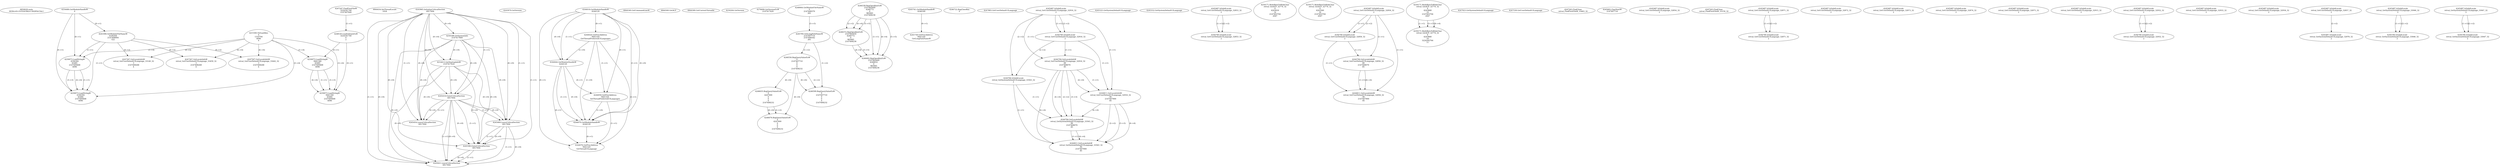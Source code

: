 // Global SCDG with merge call
digraph {
	0 [label="6850628.main
0030cc41c31f32418b2c136285b154c1"]
	1 [label="4254480.GetModuleHandleW
0"]
	2 [label="6844434.SetThreadLocale
1024"]
	3 [label="4243965.InitializeCriticalSection
6917004"]
	4 [label="4243979.GetVersion
"]
	5 [label="4244018.GetModuleHandleW
4244120"]
	6 [label="4244024.GetProcAddress
9441320
GetThreadPreferredUILanguages"]
	5 -> 6 [label="(0-->1)"]
	7 [label="4244044.GetModuleHandleW
4244120"]
	5 -> 7 [label="(1-->1)"]
	5 -> 7 [label="(0-->0)"]
	6 -> 7 [label="(1-->0)"]
	8 [label="4244050.GetProcAddress
9441320
SetThreadPreferredUILanguages"]
	5 -> 8 [label="(0-->1)"]
	6 -> 8 [label="(1-->1)"]
	7 -> 8 [label="(0-->1)"]
	9 [label="4244070.GetModuleHandleW
4244120"]
	5 -> 9 [label="(1-->1)"]
	7 -> 9 [label="(1-->1)"]
	5 -> 9 [label="(0-->0)"]
	6 -> 9 [label="(1-->0)"]
	7 -> 9 [label="(0-->0)"]
	8 -> 9 [label="(1-->0)"]
	10 [label="4244076.GetProcAddress
9441320
GetThreadUILanguage"]
	5 -> 10 [label="(0-->1)"]
	6 -> 10 [label="(1-->1)"]
	7 -> 10 [label="(0-->1)"]
	8 -> 10 [label="(1-->1)"]
	9 -> 10 [label="(0-->1)"]
	11 [label="4250188.GetSystemInfo
2147417660"]
	3 -> 11 [label="(0-->0)"]
	12 [label="6844540.GetCommandLineW
"]
	13 [label="4214413.GetStartupInfoW
2147417624"]
	3 -> 13 [label="(0-->0)"]
	11 -> 13 [label="(0-->0)"]
	14 [label="6844560.GetACP
"]
	15 [label="6844580.GetCurrentThreadId
"]
	16 [label="4250204.GetVersion
"]
	17 [label="4276690.GetVersionExW
2147417420"]
	18 [label="4243306.GetModuleFileNameW
4194304
2147408904
522"]
	1 -> 18 [label="(0-->1)"]
	19 [label="4248064.GetModuleFileNameW
0
2147408370
261"]
	20 [label="4215383.VirtualAlloc
0
1310704
4096
4"]
	21 [label="4246338.RegOpenKeyExW
2147483649
4246772
0
983065
2147408236"]
	22 [label="4246372.RegOpenKeyExW
2147483650
4246772
0
983065
2147408236"]
	21 -> 22 [label="(2-->2)"]
	21 -> 22 [label="(4-->4)"]
	21 -> 22 [label="(5-->5)"]
	23 [label="4246402.RegOpenKeyExW
2147483649
4246832
0
983065
2147408236"]
	21 -> 23 [label="(1-->1)"]
	21 -> 23 [label="(4-->4)"]
	22 -> 23 [label="(4-->4)"]
	21 -> 23 [label="(5-->5)"]
	22 -> 23 [label="(5-->5)"]
	24 [label="4245741.GetModuleHandleW
4246160"]
	25 [label="4245758.GetProcAddress
9441320
GetLongPathNameW"]
	24 -> 25 [label="(0-->1)"]
	26 [label="4245785.GetLongPathNameW
2147407710
2147406542
261"]
	19 -> 26 [label="(3-->3)"]
	27 [label="4246556.RegQueryValueExW
0
2147407710
0
0
0
2147408232"]
	26 -> 27 [label="(1-->2)"]
	28 [label="4246599.RegQueryValueExW
0
2147407710
0
0
0
2147408232"]
	26 -> 28 [label="(1-->2)"]
	27 -> 28 [label="(2-->2)"]
	27 -> 28 [label="(6-->6)"]
	29 [label="4246722.RegCloseKey
0"]
	30 [label="4247883.GetUserDefaultUILanguage
"]
	31 [label="4245418.EnterCriticalSection
6917004"]
	3 -> 31 [label="(1-->1)"]
	3 -> 31 [label="(0-->0)"]
	11 -> 31 [label="(0-->0)"]
	13 -> 31 [label="(0-->0)"]
	32 [label="4245469.LeaveCriticalSection
6917004"]
	3 -> 32 [label="(1-->1)"]
	31 -> 32 [label="(1-->1)"]
	3 -> 32 [label="(0-->0)"]
	11 -> 32 [label="(0-->0)"]
	13 -> 32 [label="(0-->0)"]
	31 -> 32 [label="(0-->0)"]
	33 [label="4245487.IsValidLocale
retval_GetUserDefaultUILanguage_32916_32
2"]
	34 [label="4244766.IsValidLocale
retval_GetUserDefaultUILanguage_32916_32
2"]
	33 -> 34 [label="(1-->1)"]
	33 -> 34 [label="(2-->2)"]
	35 [label="4244794.GetLocaleInfoW
retval_GetUserDefaultUILanguage_32916_32
89
2147408070
85"]
	33 -> 35 [label="(1-->1)"]
	34 -> 35 [label="(1-->1)"]
	36 [label="4244811.GetLocaleInfoW
retval_GetUserDefaultUILanguage_32916_32
90
2147407900
85"]
	33 -> 36 [label="(1-->1)"]
	34 -> 36 [label="(1-->1)"]
	35 -> 36 [label="(1-->1)"]
	35 -> 36 [label="(4-->4)"]
	37 [label="4245525.GetSystemDefaultUILanguage
"]
	38 [label="4245552.GetSystemDefaultUILanguage
"]
	39 [label="4244766.IsValidLocale
retval_GetSystemDefaultUILanguage_33563_32
2"]
	33 -> 39 [label="(2-->2)"]
	34 -> 39 [label="(2-->2)"]
	40 [label="4244794.GetLocaleInfoW
retval_GetSystemDefaultUILanguage_33563_32
89
2147408070
85"]
	39 -> 40 [label="(1-->1)"]
	35 -> 40 [label="(2-->2)"]
	35 -> 40 [label="(3-->3)"]
	35 -> 40 [label="(4-->4)"]
	36 -> 40 [label="(4-->4)"]
	41 [label="4244811.GetLocaleInfoW
retval_GetSystemDefaultUILanguage_33563_32
90
2147407900
85"]
	39 -> 41 [label="(1-->1)"]
	40 -> 41 [label="(1-->1)"]
	36 -> 41 [label="(2-->2)"]
	36 -> 41 [label="(3-->3)"]
	35 -> 41 [label="(4-->4)"]
	36 -> 41 [label="(4-->4)"]
	40 -> 41 [label="(4-->4)"]
	42 [label="4245487.IsValidLocale
retval_GetUserDefaultUILanguage_32853_32
2"]
	43 [label="4250171.MultiByteToWideChar
retval_GetACP_32774_32
0
4243616
14
2147403704
2047"]
	44 [label="4250171.MultiByteToWideChar
retval_GetACP_32774_32
0
4243560
16
2147403704
2047"]
	45 [label="4245487.IsValidLocale
retval_GetUserDefaultUILanguage_32856_32
2"]
	46 [label="4250171.MultiByteToWideChar
retval_GetACP_32774_32
0
4243868
10
2147403704
2047"]
	47 [label="4250171.MultiByteToWideChar
retval_GetACP_32774_32
0
4243868
10
3224282764
11"]
	46 -> 47 [label="(1-->1)"]
	46 -> 47 [label="(3-->3)"]
	46 -> 47 [label="(4-->4)"]
	48 [label="4244766.IsValidLocale
retval_GetUserDefaultUILanguage_32856_32
2"]
	45 -> 48 [label="(1-->1)"]
	45 -> 48 [label="(2-->2)"]
	49 [label="4244794.GetLocaleInfoW
retval_GetUserDefaultUILanguage_32856_32
89
2147408070
85"]
	45 -> 49 [label="(1-->1)"]
	48 -> 49 [label="(1-->1)"]
	50 [label="4244811.GetLocaleInfoW
retval_GetUserDefaultUILanguage_32856_32
90
2147407900
85"]
	45 -> 50 [label="(1-->1)"]
	48 -> 50 [label="(1-->1)"]
	49 -> 50 [label="(1-->1)"]
	49 -> 50 [label="(4-->4)"]
	51 [label="4245580.EnterCriticalSection
6917004"]
	3 -> 51 [label="(1-->1)"]
	31 -> 51 [label="(1-->1)"]
	32 -> 51 [label="(1-->1)"]
	3 -> 51 [label="(0-->0)"]
	11 -> 51 [label="(0-->0)"]
	13 -> 51 [label="(0-->0)"]
	31 -> 51 [label="(0-->0)"]
	32 -> 51 [label="(0-->0)"]
	52 [label="4245621.LeaveCriticalSection
6917004"]
	3 -> 52 [label="(1-->1)"]
	31 -> 52 [label="(1-->1)"]
	32 -> 52 [label="(1-->1)"]
	51 -> 52 [label="(1-->1)"]
	3 -> 52 [label="(0-->0)"]
	11 -> 52 [label="(0-->0)"]
	13 -> 52 [label="(0-->0)"]
	31 -> 52 [label="(0-->0)"]
	32 -> 52 [label="(0-->0)"]
	51 -> 52 [label="(0-->0)"]
	53 [label="4245454.LeaveCriticalSection
6917004"]
	3 -> 53 [label="(1-->1)"]
	31 -> 53 [label="(1-->1)"]
	3 -> 53 [label="(0-->0)"]
	11 -> 53 [label="(0-->0)"]
	13 -> 53 [label="(0-->0)"]
	31 -> 53 [label="(0-->0)"]
	54 [label="4247923.GetSystemDefaultUILanguage
"]
	55 [label="4247558.GetUserDefaultUILanguage
"]
	56 [label="4247567.GetLocaleInfoW
retval_GetUserDefaultUILanguage_33459_32
3
2147408268
4"]
	18 -> 56 [label="(0-->2)"]
	20 -> 56 [label="(4-->4)"]
	57 [label="4247247.FindFirstFileW
3224341740
2147407640"]
	58 [label="4247263.FindClose
retval_FindFirstFileW_33463_32"]
	59 [label="4248145.LoadLibraryExW
3224341740
0
2"]
	57 -> 59 [label="(1-->1)"]
	60 [label="4250073.LoadStringW
9441340
65485
2147409468
4096"]
	59 -> 60 [label="(0-->1)"]
	20 -> 60 [label="(3-->4)"]
	61 [label="4245683.CharNextW
2147407716"]
	62 [label="4245487.IsValidLocale
retval_GetUserDefaultUILanguage_32854_32
2"]
	63 [label="4247567.GetLocaleInfoW
retval_GetUserDefaultUILanguage_33140_32
3
2147408268
4"]
	18 -> 63 [label="(0-->2)"]
	20 -> 63 [label="(4-->4)"]
	64 [label="4247263.FindClose
retval_FindFirstFileW_33150_32"]
	65 [label="4250073.LoadStringW
9441340
65484
2147409468
4096"]
	59 -> 65 [label="(0-->1)"]
	60 -> 65 [label="(1-->1)"]
	60 -> 65 [label="(3-->3)"]
	20 -> 65 [label="(3-->4)"]
	60 -> 65 [label="(4-->4)"]
	66 [label="4247567.GetLocaleInfoW
retval_GetUserDefaultUILanguage_33442_32
3
2147408268
4"]
	18 -> 66 [label="(0-->2)"]
	20 -> 66 [label="(4-->4)"]
	67 [label="4250073.LoadStringW
4194304
65485
2147409468
4096"]
	1 -> 67 [label="(0-->1)"]
	18 -> 67 [label="(1-->1)"]
	20 -> 67 [label="(3-->4)"]
	68 [label="4250073.LoadStringW
4194304
65484
2147409468
4096"]
	1 -> 68 [label="(0-->1)"]
	18 -> 68 [label="(1-->1)"]
	67 -> 68 [label="(1-->1)"]
	67 -> 68 [label="(3-->3)"]
	20 -> 68 [label="(3-->4)"]
	67 -> 68 [label="(4-->4)"]
	69 [label="4246635.RegQueryValueExW
0
4247000
0
0
0
2147408232"]
	27 -> 69 [label="(6-->6)"]
	70 [label="4245487.IsValidLocale
retval_GetUserDefaultUILanguage_32871_32
2"]
	71 [label="4245487.IsValidLocale
retval_GetUserDefaultUILanguage_32872_32
2"]
	72 [label="4245487.IsValidLocale
retval_GetUserDefaultUILanguage_32873_32
2"]
	73 [label="4245487.IsValidLocale
retval_GetUserDefaultUILanguage_32874_32
2"]
	74 [label="4245487.IsValidLocale
retval_GetUserDefaultUILanguage_32875_32
2"]
	75 [label="4245487.IsValidLocale
retval_GetUserDefaultUILanguage_32915_32
2"]
	76 [label="4246676.RegQueryValueExW
0
4247000
0
0
0
2147408232"]
	69 -> 76 [label="(2-->2)"]
	27 -> 76 [label="(6-->6)"]
	69 -> 76 [label="(6-->6)"]
	77 [label="4245487.IsValidLocale
retval_GetUserDefaultUILanguage_32932_32
2"]
	78 [label="4245487.IsValidLocale
retval_GetUserDefaultUILanguage_32933_32
2"]
	79 [label="4245487.IsValidLocale
retval_GetUserDefaultUILanguage_32934_32
2"]
	80 [label="4244766.IsValidLocale
retval_GetUserDefaultUILanguage_32853_32
2"]
	42 -> 80 [label="(1-->1)"]
	42 -> 80 [label="(2-->2)"]
	81 [label="4244766.IsValidLocale
retval_GetUserDefaultUILanguage_32871_32
2"]
	70 -> 81 [label="(1-->1)"]
	70 -> 81 [label="(2-->2)"]
	82 [label="4244766.IsValidLocale
retval_GetUserDefaultUILanguage_32932_32
2"]
	77 -> 82 [label="(1-->1)"]
	77 -> 82 [label="(2-->2)"]
	83 [label="4245487.IsValidLocale
retval_GetUserDefaultUILanguage_32857_32
2"]
	84 [label="4245487.IsValidLocale
retval_GetSystemDefaultUILanguage_32976_32
2"]
	83 -> 84 [label="(2-->2)"]
	85 [label="4245487.IsValidLocale
retval_GetSystemDefaultUILanguage_33046_32
2"]
	86 [label="4244766.IsValidLocale
retval_GetSystemDefaultUILanguage_33046_32
2"]
	85 -> 86 [label="(1-->1)"]
	85 -> 86 [label="(2-->2)"]
	87 [label="4245487.IsValidLocale
retval_GetSystemDefaultUILanguage_33047_32
2"]
	88 [label="4244766.IsValidLocale
retval_GetSystemDefaultUILanguage_33047_32
2"]
	87 -> 88 [label="(1-->1)"]
	87 -> 88 [label="(2-->2)"]
}
